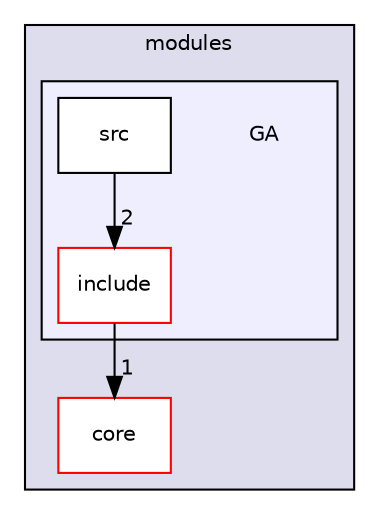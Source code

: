 digraph "NANA/modules/GA" {
  compound=true
  node [ fontsize="10", fontname="Helvetica"];
  edge [ labelfontsize="10", labelfontname="Helvetica"];
  subgraph clusterdir_6b55659ead8ae8e939b199224b5f3833 {
    graph [ bgcolor="#ddddee", pencolor="black", label="modules" fontname="Helvetica", fontsize="10", URL="dir_6b55659ead8ae8e939b199224b5f3833.html"]
  dir_c3e203e05606b384f5fc9d03652c3ac7 [shape=box label="core" fillcolor="white" style="filled" color="red" URL="dir_c3e203e05606b384f5fc9d03652c3ac7.html"];
  subgraph clusterdir_59adbde5762d97ad75527641e5709f5d {
    graph [ bgcolor="#eeeeff", pencolor="black", label="" URL="dir_59adbde5762d97ad75527641e5709f5d.html"];
    dir_59adbde5762d97ad75527641e5709f5d [shape=plaintext label="GA"];
  dir_eee36098850f0dea61ca0103caf017e2 [shape=box label="include" fillcolor="white" style="filled" color="red" URL="dir_eee36098850f0dea61ca0103caf017e2.html"];
  dir_bfbfa4704f04e15011c671f8d0703f07 [shape=box label="src" fillcolor="white" style="filled" URL="dir_bfbfa4704f04e15011c671f8d0703f07.html"];
  }
  }
  dir_bfbfa4704f04e15011c671f8d0703f07->dir_eee36098850f0dea61ca0103caf017e2 [headlabel="2", labeldistance=1.5 headhref="dir_000015_000013.html"];
  dir_eee36098850f0dea61ca0103caf017e2->dir_c3e203e05606b384f5fc9d03652c3ac7 [headlabel="1", labeldistance=1.5 headhref="dir_000013_000006.html"];
}
